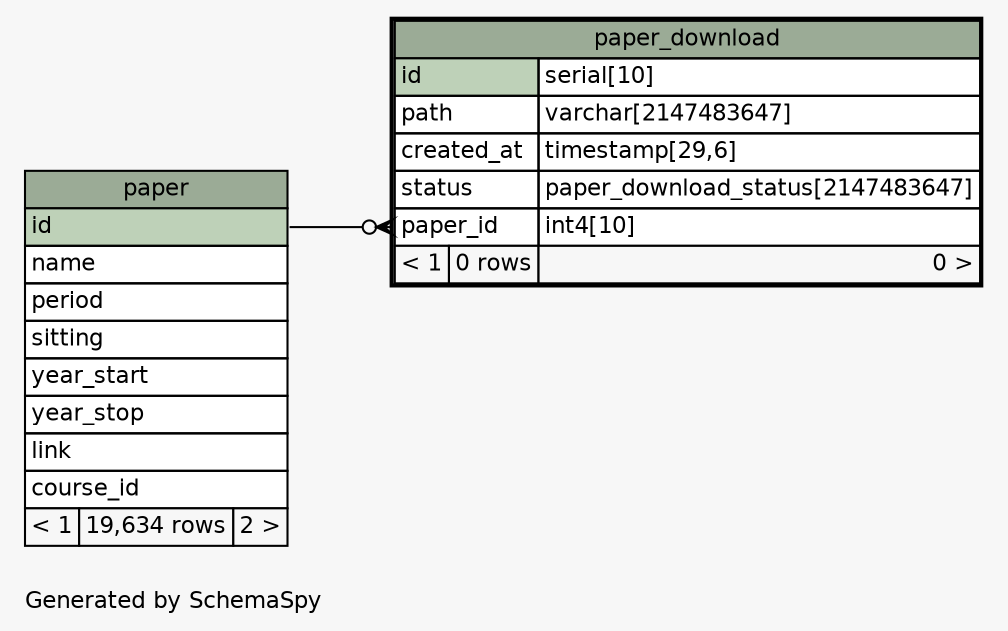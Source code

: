 // dot 2.38.0 on Mac OS X 10.11.3
// SchemaSpy rev 590
digraph "oneDegreeRelationshipsDiagram" {
  graph [
    rankdir="RL"
    bgcolor="#f7f7f7"
    label="\nGenerated by SchemaSpy"
    labeljust="l"
    nodesep="0.18"
    ranksep="0.46"
    fontname="Helvetica"
    fontsize="11"
  ];
  node [
    fontname="Helvetica"
    fontsize="11"
    shape="plaintext"
  ];
  edge [
    arrowsize="0.8"
  ];
  "paper_download":"paper_id":w -> "paper":"id":e [arrowhead=none dir=back arrowtail=crowodot];
  "paper" [
    label=<
    <TABLE BORDER="0" CELLBORDER="1" CELLSPACING="0" BGCOLOR="#ffffff">
      <TR><TD COLSPAN="3" BGCOLOR="#9bab96" ALIGN="CENTER">paper</TD></TR>
      <TR><TD PORT="id" COLSPAN="3" BGCOLOR="#bed1b8" ALIGN="LEFT">id</TD></TR>
      <TR><TD PORT="name" COLSPAN="3" ALIGN="LEFT">name</TD></TR>
      <TR><TD PORT="period" COLSPAN="3" ALIGN="LEFT">period</TD></TR>
      <TR><TD PORT="sitting" COLSPAN="3" ALIGN="LEFT">sitting</TD></TR>
      <TR><TD PORT="year_start" COLSPAN="3" ALIGN="LEFT">year_start</TD></TR>
      <TR><TD PORT="year_stop" COLSPAN="3" ALIGN="LEFT">year_stop</TD></TR>
      <TR><TD PORT="link" COLSPAN="3" ALIGN="LEFT">link</TD></TR>
      <TR><TD PORT="course_id" COLSPAN="3" ALIGN="LEFT">course_id</TD></TR>
      <TR><TD ALIGN="LEFT" BGCOLOR="#f7f7f7">&lt; 1</TD><TD ALIGN="RIGHT" BGCOLOR="#f7f7f7">19,634 rows</TD><TD ALIGN="RIGHT" BGCOLOR="#f7f7f7">2 &gt;</TD></TR>
    </TABLE>>
    URL="paper.html"
    tooltip="paper"
  ];
  "paper_download" [
    label=<
    <TABLE BORDER="2" CELLBORDER="1" CELLSPACING="0" BGCOLOR="#ffffff">
      <TR><TD COLSPAN="3" BGCOLOR="#9bab96" ALIGN="CENTER">paper_download</TD></TR>
      <TR><TD PORT="id" COLSPAN="2" BGCOLOR="#bed1b8" ALIGN="LEFT">id</TD><TD PORT="id.type" ALIGN="LEFT">serial[10]</TD></TR>
      <TR><TD PORT="path" COLSPAN="2" ALIGN="LEFT">path</TD><TD PORT="path.type" ALIGN="LEFT">varchar[2147483647]</TD></TR>
      <TR><TD PORT="created_at" COLSPAN="2" ALIGN="LEFT">created_at</TD><TD PORT="created_at.type" ALIGN="LEFT">timestamp[29,6]</TD></TR>
      <TR><TD PORT="status" COLSPAN="2" ALIGN="LEFT">status</TD><TD PORT="status.type" ALIGN="LEFT">paper_download_status[2147483647]</TD></TR>
      <TR><TD PORT="paper_id" COLSPAN="2" ALIGN="LEFT">paper_id</TD><TD PORT="paper_id.type" ALIGN="LEFT">int4[10]</TD></TR>
      <TR><TD ALIGN="LEFT" BGCOLOR="#f7f7f7">&lt; 1</TD><TD ALIGN="RIGHT" BGCOLOR="#f7f7f7">0 rows</TD><TD ALIGN="RIGHT" BGCOLOR="#f7f7f7">0 &gt;</TD></TR>
    </TABLE>>
    URL="paper_download.html"
    tooltip="paper_download"
  ];
}
